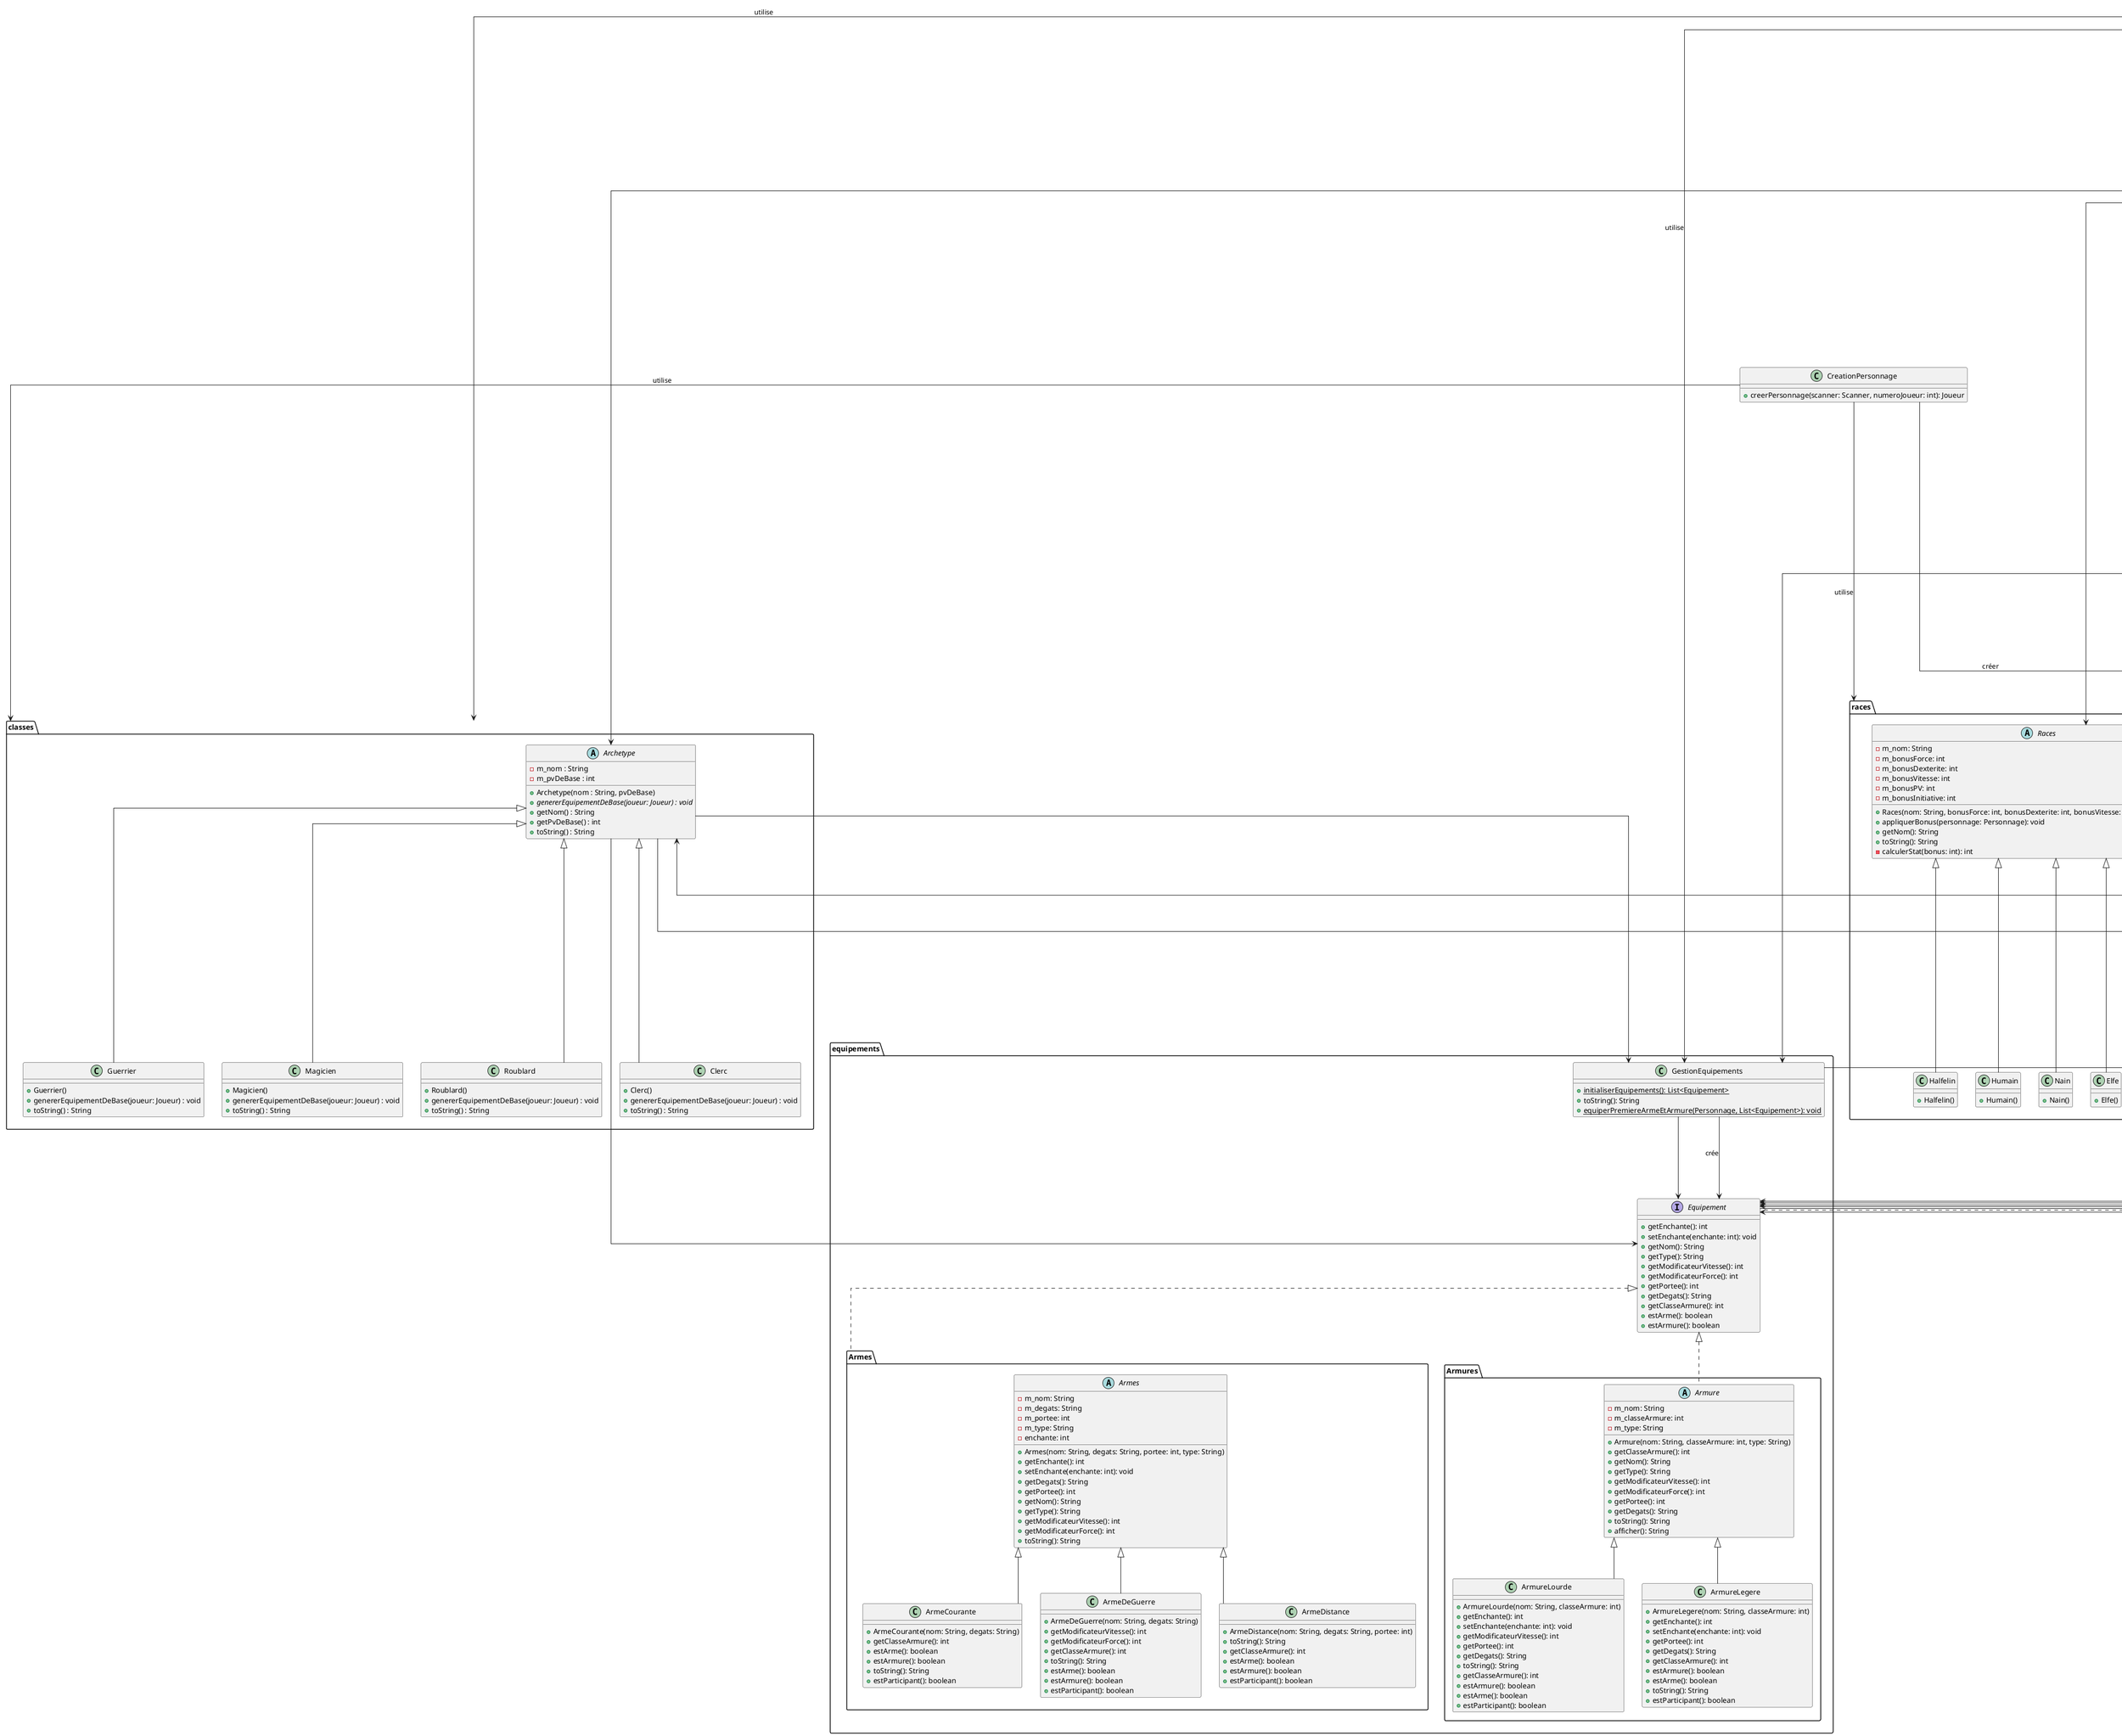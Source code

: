  @startuml '[https://plantuml.com/sequence-diagram](https://plantuml.com/sequence-diagram)'
skinparam linetype ortho


    class CreationPersonnage {
        + creerPersonnage(scanner: Scanner, numeroJoueur: int): Joueur
    }

    CreationPersonnage --> personnages.Joueur : créer
    CreationPersonnage --> races : utilise
    CreationPersonnage --> classes : utilise



    class Main {
        + main(args: String[]): void

    }

    class Jeu {
        + demarrer(): void
        + partie(scanner : Scanner, participants : List<Entite>, joueurs : List<Joueur>, monstres : List<Monstre>, mj : Maitredujeux, numeroDonjon : int, map : MapMilieu, numeroTour : int) : void
        + choisirNouvelleCartes(scanner : Scanner): map_milieu
        + VraiJeux(): void
        }



    Jeu --> equipements.GestionEquipements : utilise
     Jeu --> equipements.Equipement : utilise
    Jeu --> "classes" : utilise
    Jeu --> "maitredujeux.Maitredujeux" : utilise
    Jeu --> interfacejeu : gère
    Jeu --> Des.Des : utilise
    Jeu --> Sort : utilise
    Jeu --> monstres: utilise
    Jeu --> personnages: utilise

    package classes {
        abstract class Archetype {
            - m_nom : String
            - m_pvDeBase : int
            + Archetype(nom : String, pvDeBase)
            + {abstract} genererEquipementDeBase(joueur: Joueur) : void
            + getNom() : String
            + getPvDeBase() : int
            + toString() : String
        }

        class Clerc {
            + Clerc()
            + genererEquipementDeBase(joueur: Joueur) : void
            + toString() : String
        }

        class Guerrier {
            + Guerrier()
            + genererEquipementDeBase(joueur: Joueur) : void
            + toString() : String
        }

        class Magicien {
            + Magicien()
            + genererEquipementDeBase(joueur: Joueur) : void
            + toString() : String
        }

        class Roublard {
            + Roublard()
            + genererEquipementDeBase(joueur: Joueur) : void
            + toString() : String
        }

        Archetype <|-- Clerc
        Archetype <|-- Guerrier
        Archetype <|-- Magicien
        Archetype <|-- Roublard


        }
        Archetype --> personnages.Joueur
        Archetype --> equipements.Equipement
        Archetype --> equipements.GestionEquipements

        package Des {
            class Des {
                - m_random : Random {static}
                - DICE_FACES : String[] {static, final}
                + lancerDes(notation: String) : int {static}
                + lancerDesAvecAnimation(notation: String) {static}
                - lancerDes(nombreFaces: int, nombreDes: int) : int {static}
                - printDiceFace(num: int, faces: int) : void {static}
                + toString() : String
                + main(args: String[]) {static}
            }
          }


        package equipements {
            interface Equipement {
                + getEnchante(): int
                + setEnchante(enchante: int): void
                + getNom(): String
                + getType(): String
                + getModificateurVitesse(): int
                + getModificateurForce(): int
                + getPortee(): int
                + getDegats(): String
                + getClasseArmure(): int
                + estArme(): boolean
                + estArmure(): boolean


            }

            class GestionEquipements {
                + initialiserEquipements(): List<Equipement> {static}
                + toString(): String
                + equiperPremiereArmeEtArmure(Personnage, List<Equipement>): void {static}
            }

            package Armes {
                abstract class Armes {
                    - m_nom: String
                    - m_degats: String
                    - m_portee: int
                    - m_type: String
                    - enchante: int
                    + Armes(nom: String, degats: String, portee: int, type: String)
                    + getEnchante(): int
                    + setEnchante(enchante: int): void
                    + getDegats(): String
                    + getPortee(): int
                    + getNom(): String
                    + getType(): String
                    + getModificateurVitesse(): int
                    + getModificateurForce(): int
                    + toString(): String
                }

                class ArmeCourante {
                    + ArmeCourante(nom: String, degats: String)
                    + getClasseArmure(): int
                    + estArme(): boolean
                    + estArmure(): boolean
                    + toString(): String
                     + estParticipant(): boolean
                }

                class ArmeDeGuerre {
                    + ArmeDeGuerre(nom: String, degats: String)
                    + getModificateurVitesse(): int
                    + getModificateurForce(): int
                    + getClasseArmure(): int
                    + toString(): String
                    + estArme(): boolean
                    + estArmure(): boolean
                    + estParticipant(): boolean
                }

                class ArmeDistance {
                    + ArmeDistance(nom: String, degats: String, portee: int)
                    + toString(): String
                    + getClasseArmure(): int
                    + estArme(): boolean
                    + estArmure(): boolean
                    + estParticipant(): boolean
                }

                Armes <|-- ArmeCourante
                Armes <|-- ArmeDeGuerre
                Armes <|-- ArmeDistance
            }

            package Armures {
                abstract class Armure {
                    - m_nom: String
                    - m_classeArmure: int
                    - m_type: String
                    + Armure(nom: String, classeArmure: int, type: String)
                    + getClasseArmure(): int
                    + getNom(): String
                    + getType(): String
                    + getModificateurVitesse(): int
                    + getModificateurForce(): int
                    + getPortee(): int
                    + getDegats(): String
                    + toString(): String
                    + afficher(): String
                }

                class ArmureLegere {
                    + ArmureLegere(nom: String, classeArmure: int)
                    + getEnchante(): int
                    + setEnchante(enchante: int): void
                    + getPortee(): int
                    + getDegats(): String
                    + getClasseArmure(): int
                    + estArmure(): boolean
                    + estArme(): boolean
                    + toString(): String
                    + estParticipant(): boolean

                }

                class ArmureLourde {
                    + ArmureLourde(nom: String, classeArmure: int)
                    + getEnchante(): int
                    + setEnchante(enchante: int): void
                    + getModificateurVitesse(): int
                    + getPortee(): int
                    + getDegats(): String
                    + toString(): String
                    + getClasseArmure(): int
                    + estArmure(): boolean
                    + estArme(): boolean
                    + estParticipant(): boolean
                }

                Armure <|-- ArmureLegere
                Armure <|-- ArmureLourde
            }

            Equipement <|.. Armes
            Equipement <|.. Armure
            interfacejeu.ContenuCase <|-- Equipement
            GestionEquipements --> Equipement
            GestionEquipements --> equipements.Equipement : crée
            GestionEquipements --> personnages.Joueur : équipe

        }

        package interfacejeu {

            interface ContenuCase {
                + getTypeContenu(): String
                + afficher(): String
                + estParticipant(): boolean
            }

            ContenuCase --> personnages.Entité.entite

            class BarreHaut {
                - m_barre: String {static, final}
                + Affichage(joueurActif: entite, donj: int, participants: List<entite>, tour: int)
                + saut*Ligne(nb: int): void
            }
            BarreHaut --> personnages.Entité.entite

            class Case {
                - contenu: ContenuCase
                + Case()
                + getM_Contenu(): ContenuCase
                + setM_Contenu(contenu: ContenuCase): void
                + estVide(): boolean
                + estEquipement(): boolean
                + passable(): boolean
                + accessibleParJoueur(): boolean
                + afficher(): String
            }

            class Inter_manag {
                + main(args: String[]): void {static}
            }

            class map_milieu {
                - m_map: Case[][]
                        - m_rows: int
                        - m_cols: int
                        - m_letters: String

                        + MapMilieu(int, int)
                        - initializeMap(): void
                        - generateLetters(int): String
                        + isValidPositionAndFree(int, int): boolean
                        + addObstacle(int, int): void
                        + addEquipment(int, int, Equipement): void
                        + UpdateCase(int, int, ContenuCase): void
                        + videCase(int, int): void
                        + recupererEquipementsAdjacents(int, int): List<Equipement>
                        + recupererEquipement(int, int): Equipement
                        + nettoyerParticipants(): void
                        + Print(List<Entite>): void
                        + PrintVide(): void
                        + map1(): MapMilieu {static}
                        + map2(): MapMilieu {static}
                        + map3(): MapMilieu {static}
                        + addRandomEquipment(int, int): void
                        + getCase(int, int): Case
            }
            map_milieu --> equipements.GestionEquipements : utilise


            class Obstacle {
                + getTypeContenu(): String
                + afficher(): String
                + estParticipant(): boolean
            }

            ContenuCase <|.. Obstacle

            Case --> ContenuCase
            map_milieu --> Case



            Inter_manag --> BarreHaut
            Inter_manag --> map_milieu





        }
        interfacejeu.map_milieu --> monstres.Monstre
        interfacejeu.map_milieu --> personnages.Joueur
        Inter_manag --> monstres.Dragon
        Inter_manag --> personnages.Joueur
        Inter_manag --> maitredujeux.Maitredujeux
        Inter_manag --> races.Races
         Inter_manag --> classes.Archetype
         BarreHaut --> personnages.Entité.entite
         interfacejeu.map_milieu --> equipements.Equipement
         ContenuCase <|.. equipements.Equipement

        package maitredujeux {
            class Maitredujeux {
                - m_lignes: ArrayList<String>
                - m_compteurMonstres: Map<String, Integer>
                - m_especesPerso: ArrayList<String>
                - m_scanner: Scanner
                - m_monstresPersonnalises: Map<String, Monstreperso>

                + Maitredujeux()
                + ajouterLignes(ligne: String): void
                + afficherLignes(): void
                + creerMonstre(): Monstre
                + creerMonstrePerso(): Monstreperso
                + intervenir(participants: ArrayList<entite>, map: map_milieu): void
                + deplacerEntite(entites: List<entite>, map: map_milieu): void
                + creerMonstreEspece(espece: String): Monstre
                + saisirEntierPositif(message: String): int
                + saisirEntierMin(message: String, min: int): int
                + attaquerEntite(entites : ArrayList<entite>): void
            }
        }


        maitredujeux.Maitredujeux --> personnages.Entité.entite : gère
        maitredujeux.Maitredujeux --> Des : utilise
        maitredujeux.Maitredujeux --> monstres.Monstre : créer
        maitredujeux.Maitredujeux --> monstres.Monstreperso : créer/gère
        maitredujeux.Maitredujeux --> interfacejeu.map_milieu : interagis


        package monstres {
            abstract class Monstre {
                - m_espece: String
                - m_numero: int
                - m_pointDeVie: int
                - m_force: int
                - m_dexterite: int
                - m_initiative: int
                - m_classeArmure: int
                - m_typeAttaque: String
                - m_portee: int
                - m_degats: String
                - posX: int
                - posY: int

                + Monstre(espece: String, numero: int, pointDeVie: int, force: int, dexterite: int, initiative: int, classeArmure: int, typeAttaque: String, portee: int, degats: String, vitesse : int)
                + {abstract} attaquer(cible: Joueur): void
                + {abstract} getPvDeBase(): int
                + {abstract} afficher(): String
                + getPointDeVie(): int
                + getDegats(): String
                + getForce(): int
                + getPortee(): int
                + getTypeAttaque(): String
                + getEspece(): String
                + getNumero(): int
                + getDexterite(): int
                + subirDegats(degatsSubis: int): int
                + getClasseArmure(): int
                + getInitiative(): int
                + estMort(): boolean
                + getPosX(): int
                + getPosY(): int
                + setPosXY(x: int, y: int): void
                + getTypeContenu(): String
                + getAffichageCourt(): String
                + getAffichageLong(): String
                + getNom(): String

                + setPosSansVerif(x: int, y: int) : void
                + CombatResultat(jetAttaque: int, modificateur: int, succes: boolean, degatsInfliges: int, classeArmureCible: int)
            }

            class Monstreperso {
                - icone: String
                        - m_PvDeBase: int

                        + Monstreperso(String, int, int, int, int, int, int, String, int, String, String, int)
                        + attaquerEtObtenirResultat(Joueur): CombatResultat
                        + afficherResultatAttaque(CombatResultat, Joueur): void
                        + setIcone(String): void
                        + getIcone(): String
                        + getTypeContenu(): String
                        + afficher(): String
                        + getPvDeBase(): int
                        + estParticipant(): boolean
            }

            class Dragon {
                + Dragon(numero: int)
                + attaquer(cible: Joueur): void
                + getPvDeBase(): int
                + afficher(): String
                + getTypeContenu(): String
                                        + afficher(): String
                                        + getPvDeBase(): int
                                        + estParticipant(): boolean
            }

            class Gobelin {
                + Gobelin(numero: int)
                + attaquer(cible: Joueur): void
                + getPvDeBase(): int
                + afficher(): String
                + getTypeContenu(): String
                                        + afficher(): String
                                        + getPvDeBase(): int
                                        + estParticipant(): boolean
            }

            class Squelette {
                + Squelette(numero: int)
                + attaquer(cible: Joueur): void
                + getPvDeBase(): int
                + afficher(): String
                + getTypeContenu(): String
                                        + afficher(): String
                                        + getPvDeBase(): int
                                        + estParticipant(): boolean
            }

            Monstre <|-- Monstreperso
            Monstre <|-- Dragon
            Monstre <|-- Gobelin
            Monstre <|-- Squelette
        }




        monstres.Monstre ..|> interfacejeu.ContenuCase : implementes
        monstres.Monstre --> personnages.Joueur : attaque
        monstres.Monstre --> Des.Des : utilise
        monstres.Monstreperso --> Des.Des : utilise
        monstres.Dragon --> Des.Des : utilise
        monstres.Gobelin --> Des.Des : utilise
        monstres.Squelette --> Des.Des : utilise


        package personnages {
            abstract class Personnage {
                - String m_nom
                    - int m_pointDeVie
                    - int m_force
                    - int m_dexterite
                    - int m_vitesse
                    - int m_initiative
                    - Equipement[] m_equipementEquipe

                    + Personnage(String nom, int pointDeVie, int force, int dexterite, int vitesse, int initiative)

                    + String getNom()
                    + int getPointDeVie()
                    + int getForce()
                    + int getDexterite()
                    + int getVitesse()
                    + int getInitiative()

                    + void setNom(String nom_change)
                    + void setPointDeVie(int pv)
                    + void addPdV(int pv)
                    + void setForce(int force_change)
                    + void setDexterite(int dexterite_change)
                    + void setVitesse_change(int vitesse_change)
                    + void setVitesse(int vitesse_change)
                    + void setInitiative(int initiative_change)

                    + boolean estMort()
                    + List<Equipement> getEquiper()
                    + abstract void attaquer(Monstre cible)
                    + abstract void equiper(Equipement equipement)
                    + abstract void soignerComplet()

                    + String toString()
            }

            class Joueur {
                 - Archetype m_classe
                    - Races m_race
                    - ArrayList<Equipement> m_inventaire
                    - int m_posX
                    - int m_posY
                    --
                    + Joueur(String, Archetype, Races)
                    + void attaquer(Monstre)
                    + void equiper(Equipement)
                    + void ajouterEquipement(Equipement)
                    + void afficherInventaire()
                    + void seDeplacer(String, MapMilieu, int)
                    + void ramasserEquipement(MapMilieu)
                    + int getPosX()
                    + int getPosY()
                    + boolean setPosXY(int, int, MapMilieu)
                    + void setPosSansVerif(int, int)
                    + Archetype getClasse()
                    + Races getRace()
                    + int getClasseArmureActuelle()
                    + String getNomArme()
                    + ArrayList<Equipement> getEquipements()
                    + String toString()
                    + String getTypeContenu()
                    + String afficher()
                    + String affichageClass()
                    + String getAffichageCourt()
                    + String getAffichageLong()
                    + String afficherPVDB()
                    + void setPV(int)
                    + void soignerComplet()
                    + boolean estMonstre()
                    + boolean estParticipant()
            }
            package Entité{
            interface entite {
                + affichageClass(): String
                + getAffichageCourt(): String
                + getAffichageLong(): String
                + getPosX(): int
                + getPosY(): int
                + setPosXY(x: int, y: int): void
                + getNom(): String
            }
            }

            Personnage <|-- Joueur
            Joueur ..|> entite
            Joueur ..|> interfacejeu.ContenuCase

            Joueur --> classes.Archetype
            Joueur --> races.Races
            Joueur --> equipements.Equipement
            Joueur --> monstres.Monstre
            Joueur --> interfacejeu.map_milieu
            Joueur --> Des.Des
            Personnage --> equipements.Equipement
            Personnage --> monstres.Monstre
        }

        package races {
            abstract class Races {
                - m_nom: String
                - m_bonusForce: int
                - m_bonusDexterite: int
                - m_bonusVitesse: int
                - m_bonusPV: int
                - m_bonusInitiative: int

                + Races(nom: String, bonusForce: int, bonusDexterite: int, bonusVitesse: int, bonusInitiative: int)
                + appliquerBonus(personnage: Personnage): void
                + getNom(): String
                + toString(): String
                - calculerStat(bonus: int): int
            }

            class Elfe {
                + Elfe()
            }

            class Halfelin {
                + Halfelin()
            }

            class Humain {
                + Humain()
            }

            class Nain {
                + Nain()
            }

            Races <|-- Elfe
            Races <|-- Halfelin
            Races <|-- Humain
            Races <|-- Nain
            Races --> personnages.Personnage : applique des Bonus à
            Races --> Des.Des : utilise pour les stats
            }

            package Sort {
                abstract class Sort {
                    - nom: String
                    + Sort(nom: String)
                    + {abstract} utiliser(Joueur : cible1, Joueur : cible2): void
                    + {abstract} utiliser(entite : cible1, entite : cible2): void
                    + getNom(): String
                }

                class ArmeMagique {
                    + ArmeMagique()
                    + {abstract} utiliser(Joueur : cible1, Joueur : cible2): void
                    + {abstract} utiliser(entite : cible1, entite : cible2): void
                }

                class Guerison {
                    + Guerison()
                    + {abstract} utiliser(Joueur : cible1, Joueur : cible2): void
                    + {abstract} utiliser(entite : cible1, entite : cible2): void
                }

                class BougieWoogie {
                + BoogieWoogie()
                + utilisermap(entite : cible1, entite : cible2), map_milieu : map): void
                + {abstract} utiliser(Joueur : cible1, Joueur : cible2): void
                + {abstract} utiliser(entite : cible1, entite : cible2): void
                }

                Sort <|-- ArmeMagique
                Sort <|-- Guerison
                ArmeMagique --> personnages.Joueur : vise
                ArmeMagique --> equipements.Equipement : enchante
                Guerison --> personnages.Joueur : soigne
                Guerison --> Des.Des : Point de vie génerer
                Sort --> personnages.Joueur : peut viser
                Sort --> monstres.Monstre : peut viser
            }





@enduml